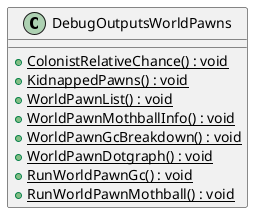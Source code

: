 @startuml
class DebugOutputsWorldPawns {
    + {static} ColonistRelativeChance() : void
    + {static} KidnappedPawns() : void
    + {static} WorldPawnList() : void
    + {static} WorldPawnMothballInfo() : void
    + {static} WorldPawnGcBreakdown() : void
    + {static} WorldPawnDotgraph() : void
    + {static} RunWorldPawnGc() : void
    + {static} RunWorldPawnMothball() : void
}
@enduml
